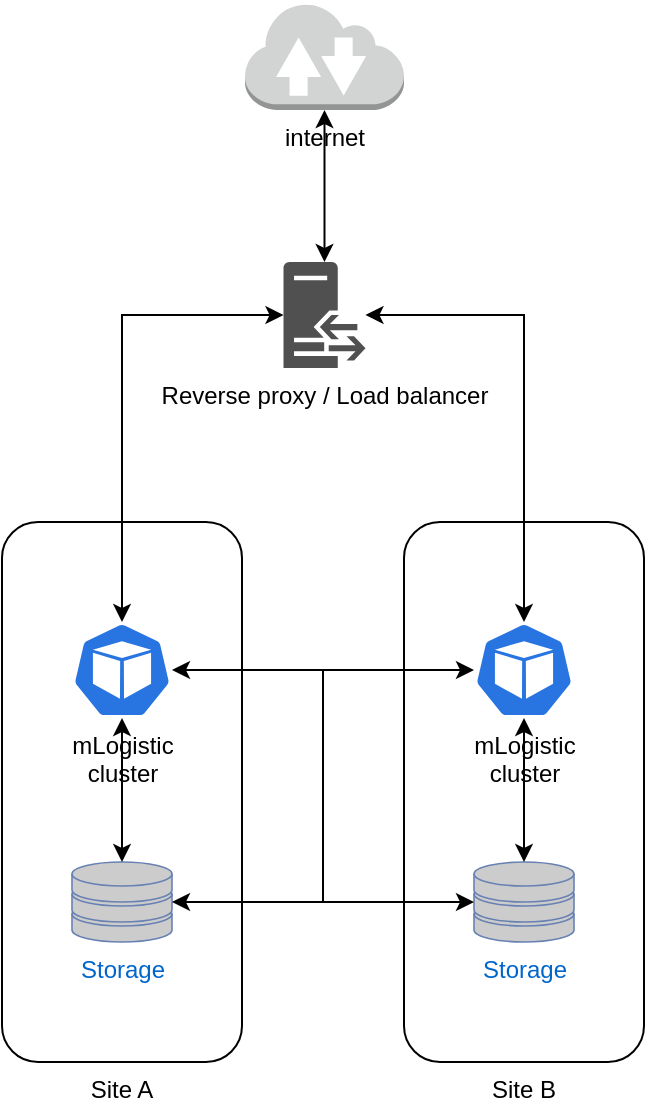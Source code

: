 <mxfile version="17.4.2" type="github">
  <diagram id="eZvFlOBHCZorBKaV18Hf" name="Page-1">
    <mxGraphModel dx="1678" dy="856" grid="1" gridSize="10" guides="1" tooltips="1" connect="1" arrows="1" fold="1" page="1" pageScale="1" pageWidth="850" pageHeight="1100" math="0" shadow="0">
      <root>
        <mxCell id="0" />
        <mxCell id="1" parent="0" />
        <mxCell id="zpLexZXmEPBX48ddrCjN-13" style="edgeStyle=orthogonalEdgeStyle;rounded=0;orthogonalLoop=1;jettySize=auto;html=1;entryX=0.5;entryY=1;entryDx=0;entryDy=0;entryPerimeter=0;startArrow=classic;startFill=1;" edge="1" parent="1" source="zpLexZXmEPBX48ddrCjN-1" target="zpLexZXmEPBX48ddrCjN-2">
          <mxGeometry relative="1" as="geometry" />
        </mxCell>
        <mxCell id="zpLexZXmEPBX48ddrCjN-1" value="&lt;div&gt;Reverse proxy / Load balancer&lt;br&gt;&lt;/div&gt;" style="sketch=0;pointerEvents=1;shadow=0;dashed=0;html=1;strokeColor=none;fillColor=#505050;labelPosition=center;verticalLabelPosition=bottom;verticalAlign=top;outlineConnect=0;align=center;shape=mxgraph.office.servers.reverse_proxy;" vertex="1" parent="1">
          <mxGeometry x="340.75" y="170" width="41" height="53" as="geometry" />
        </mxCell>
        <mxCell id="zpLexZXmEPBX48ddrCjN-2" value="&lt;div&gt;internet&lt;/div&gt;&lt;div&gt;&lt;br&gt;&lt;/div&gt;" style="outlineConnect=0;dashed=0;verticalLabelPosition=bottom;verticalAlign=top;align=center;html=1;shape=mxgraph.aws3.internet_2;fillColor=#D2D3D3;gradientColor=none;" vertex="1" parent="1">
          <mxGeometry x="321.5" y="40" width="79.5" height="54" as="geometry" />
        </mxCell>
        <mxCell id="zpLexZXmEPBX48ddrCjN-3" value="Site A" style="rounded=1;whiteSpace=wrap;html=1;labelPosition=center;verticalLabelPosition=bottom;align=center;verticalAlign=top;" vertex="1" parent="1">
          <mxGeometry x="200" y="300" width="120" height="270" as="geometry" />
        </mxCell>
        <mxCell id="zpLexZXmEPBX48ddrCjN-4" value="&lt;div&gt;Storage&lt;/div&gt;" style="fontColor=#0066CC;verticalAlign=top;verticalLabelPosition=bottom;labelPosition=center;align=center;html=1;outlineConnect=0;fillColor=#CCCCCC;strokeColor=#6881B3;gradientColor=none;gradientDirection=north;strokeWidth=2;shape=mxgraph.networks.storage;" vertex="1" parent="1">
          <mxGeometry x="235" y="470" width="50" height="40" as="geometry" />
        </mxCell>
        <mxCell id="zpLexZXmEPBX48ddrCjN-14" value="" style="edgeStyle=orthogonalEdgeStyle;rounded=0;orthogonalLoop=1;jettySize=auto;html=1;startArrow=classic;startFill=1;" edge="1" parent="1" source="zpLexZXmEPBX48ddrCjN-6" target="zpLexZXmEPBX48ddrCjN-4">
          <mxGeometry relative="1" as="geometry" />
        </mxCell>
        <mxCell id="zpLexZXmEPBX48ddrCjN-6" value="&lt;div&gt;mLogistic&lt;/div&gt;&lt;div&gt;cluster&lt;/div&gt;&lt;div&gt;&lt;br&gt;&lt;/div&gt;" style="sketch=0;html=1;dashed=0;whitespace=wrap;fillColor=#2875E2;strokeColor=#ffffff;points=[[0.005,0.63,0],[0.1,0.2,0],[0.9,0.2,0],[0.5,0,0],[0.995,0.63,0],[0.72,0.99,0],[0.5,1,0],[0.28,0.99,0]];shape=mxgraph.kubernetes.icon;prIcon=pod;labelPosition=center;verticalLabelPosition=bottom;align=center;verticalAlign=top;" vertex="1" parent="1">
          <mxGeometry x="235" y="350" width="50" height="48" as="geometry" />
        </mxCell>
        <mxCell id="zpLexZXmEPBX48ddrCjN-8" value="Site B" style="rounded=1;whiteSpace=wrap;html=1;labelPosition=center;verticalLabelPosition=bottom;align=center;verticalAlign=top;" vertex="1" parent="1">
          <mxGeometry x="401" y="300" width="120" height="270" as="geometry" />
        </mxCell>
        <mxCell id="zpLexZXmEPBX48ddrCjN-9" value="&lt;div&gt;Storage&lt;/div&gt;" style="fontColor=#0066CC;verticalAlign=top;verticalLabelPosition=bottom;labelPosition=center;align=center;html=1;outlineConnect=0;fillColor=#CCCCCC;strokeColor=#6881B3;gradientColor=none;gradientDirection=north;strokeWidth=2;shape=mxgraph.networks.storage;" vertex="1" parent="1">
          <mxGeometry x="436" y="470" width="50" height="40" as="geometry" />
        </mxCell>
        <mxCell id="zpLexZXmEPBX48ddrCjN-16" style="edgeStyle=orthogonalEdgeStyle;rounded=0;orthogonalLoop=1;jettySize=auto;html=1;startArrow=classic;startFill=1;" edge="1" parent="1" source="zpLexZXmEPBX48ddrCjN-10" target="zpLexZXmEPBX48ddrCjN-9">
          <mxGeometry relative="1" as="geometry" />
        </mxCell>
        <mxCell id="zpLexZXmEPBX48ddrCjN-17" style="edgeStyle=orthogonalEdgeStyle;rounded=0;orthogonalLoop=1;jettySize=auto;html=1;entryX=1;entryY=0.5;entryDx=0;entryDy=0;entryPerimeter=0;startArrow=classic;startFill=1;" edge="1" parent="1" source="zpLexZXmEPBX48ddrCjN-10" target="zpLexZXmEPBX48ddrCjN-4">
          <mxGeometry relative="1" as="geometry" />
        </mxCell>
        <mxCell id="zpLexZXmEPBX48ddrCjN-10" value="&lt;div&gt;mLogistic&lt;/div&gt;&lt;div&gt;cluster&lt;/div&gt;" style="sketch=0;html=1;dashed=0;whitespace=wrap;fillColor=#2875E2;strokeColor=#ffffff;points=[[0.005,0.63,0],[0.1,0.2,0],[0.9,0.2,0],[0.5,0,0],[0.995,0.63,0],[0.72,0.99,0],[0.5,1,0],[0.28,0.99,0]];shape=mxgraph.kubernetes.icon;prIcon=pod;labelPosition=center;verticalLabelPosition=bottom;align=center;verticalAlign=top;" vertex="1" parent="1">
          <mxGeometry x="436" y="350" width="50" height="48" as="geometry" />
        </mxCell>
        <mxCell id="zpLexZXmEPBX48ddrCjN-11" style="edgeStyle=orthogonalEdgeStyle;rounded=0;orthogonalLoop=1;jettySize=auto;html=1;entryX=0.5;entryY=0;entryDx=0;entryDy=0;entryPerimeter=0;startArrow=classic;startFill=1;" edge="1" parent="1" source="zpLexZXmEPBX48ddrCjN-1" target="zpLexZXmEPBX48ddrCjN-6">
          <mxGeometry relative="1" as="geometry" />
        </mxCell>
        <mxCell id="zpLexZXmEPBX48ddrCjN-12" style="edgeStyle=orthogonalEdgeStyle;rounded=0;orthogonalLoop=1;jettySize=auto;html=1;entryX=0.5;entryY=0;entryDx=0;entryDy=0;entryPerimeter=0;startArrow=classic;startFill=1;" edge="1" parent="1" source="zpLexZXmEPBX48ddrCjN-1" target="zpLexZXmEPBX48ddrCjN-10">
          <mxGeometry relative="1" as="geometry" />
        </mxCell>
        <mxCell id="zpLexZXmEPBX48ddrCjN-15" style="edgeStyle=orthogonalEdgeStyle;rounded=0;orthogonalLoop=1;jettySize=auto;html=1;entryX=0;entryY=0.5;entryDx=0;entryDy=0;entryPerimeter=0;startArrow=classic;startFill=1;" edge="1" parent="1" source="zpLexZXmEPBX48ddrCjN-6" target="zpLexZXmEPBX48ddrCjN-9">
          <mxGeometry relative="1" as="geometry" />
        </mxCell>
      </root>
    </mxGraphModel>
  </diagram>
</mxfile>
